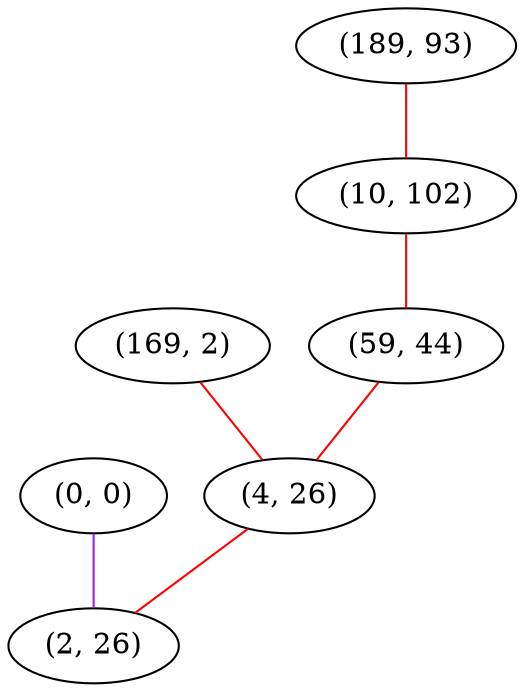 graph "" {
"(0, 0)";
"(189, 93)";
"(169, 2)";
"(10, 102)";
"(59, 44)";
"(4, 26)";
"(2, 26)";
"(0, 0)" -- "(2, 26)"  [color=purple, key=0, weight=4];
"(189, 93)" -- "(10, 102)"  [color=red, key=0, weight=1];
"(169, 2)" -- "(4, 26)"  [color=red, key=0, weight=1];
"(10, 102)" -- "(59, 44)"  [color=red, key=0, weight=1];
"(59, 44)" -- "(4, 26)"  [color=red, key=0, weight=1];
"(4, 26)" -- "(2, 26)"  [color=red, key=0, weight=1];
}
